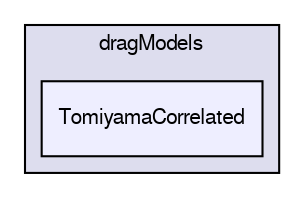 digraph "applications/solvers/multiphase/twoPhaseEulerFoam/interfacialModels/dragModels/TomiyamaCorrelated" {
  bgcolor=transparent;
  compound=true
  node [ fontsize="10", fontname="FreeSans"];
  edge [ labelfontsize="10", labelfontname="FreeSans"];
  subgraph clusterdir_c58268a9b7712e9928f15c977fe2c49e {
    graph [ bgcolor="#ddddee", pencolor="black", label="dragModels" fontname="FreeSans", fontsize="10", URL="dir_c58268a9b7712e9928f15c977fe2c49e.html"]
  dir_ae5a7efcefcd0443887e8a82e5eacff4 [shape=box, label="TomiyamaCorrelated", style="filled", fillcolor="#eeeeff", pencolor="black", URL="dir_ae5a7efcefcd0443887e8a82e5eacff4.html"];
  }
}
